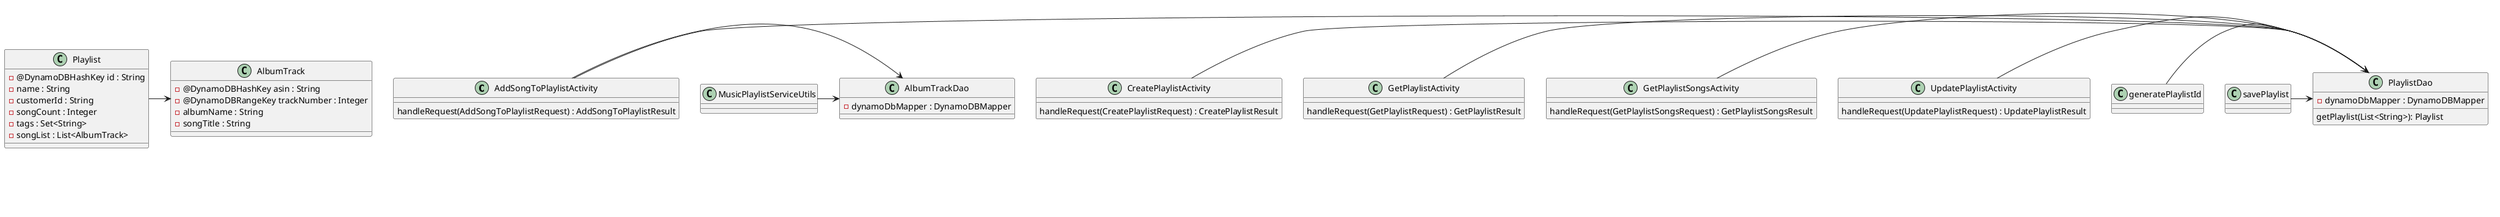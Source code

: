 @startuml
class AddSongToPlaylistActivity {
    handleRequest(AddSongToPlaylistRequest) : AddSongToPlaylistResult
}
class CreatePlaylistActivity {
    handleRequest(CreatePlaylistRequest) : CreatePlaylistResult
}
class GetPlaylistActivity {
    handleRequest(GetPlaylistRequest) : GetPlaylistResult
}
class GetPlaylistSongsActivity {
    handleRequest(GetPlaylistSongsRequest) : GetPlaylistSongsResult
}
class UpdatePlaylistActivity {
    handleRequest(UpdatePlaylistRequest) : UpdatePlaylistResult
}
class AlbumTrack {
    - @DynamoDBHashKey asin : String
    - @DynamoDBRangeKey trackNumber : Integer
    - albumName : String
    - songTitle : String
}
class Playlist {
    -@DynamoDBHashKey id : String
    -name : String
    -customerId : String
    -songCount : Integer
    -tags : Set<String>
    -songList : List<AlbumTrack>
}
class AlbumTrackDao {
    -dynamoDbMapper : DynamoDBMapper
}
class PlaylistDao {
    -dynamoDbMapper : DynamoDBMapper
    getPlaylist(List<String>): Playlist
}
class AlbumTrackNotFoundException {}
class InvalidAttributeValueException {}
class InvalidAttributeChangeException {}
class PlaylistNotFoundException {}
class MusicPlaylistServiceUtils {}
class InvalidAttributeException {}

Playlist -> AlbumTrack
AddSongToPlaylistActivity -> AlbumTrackDao
AddSongToPlaylistActivity -> PlaylistDao
CreatePlaylistActivity -> PlaylistDao
GetPlaylistActivity -> PlaylistDao
GetPlaylistSongsActivity -> PlaylistDao
UpdatePlaylistActivity -> PlaylistDao
MusicPlaylistServiceUtils -> AlbumTrackDao
generatePlaylistId -> PlaylistDao
savePlaylist -> PlaylistDao
InvalidAttributeException <|-- InvalidAttributeValueException
InvalidAttributeException <|-- InvalidAttributeChangeException


@enduml

